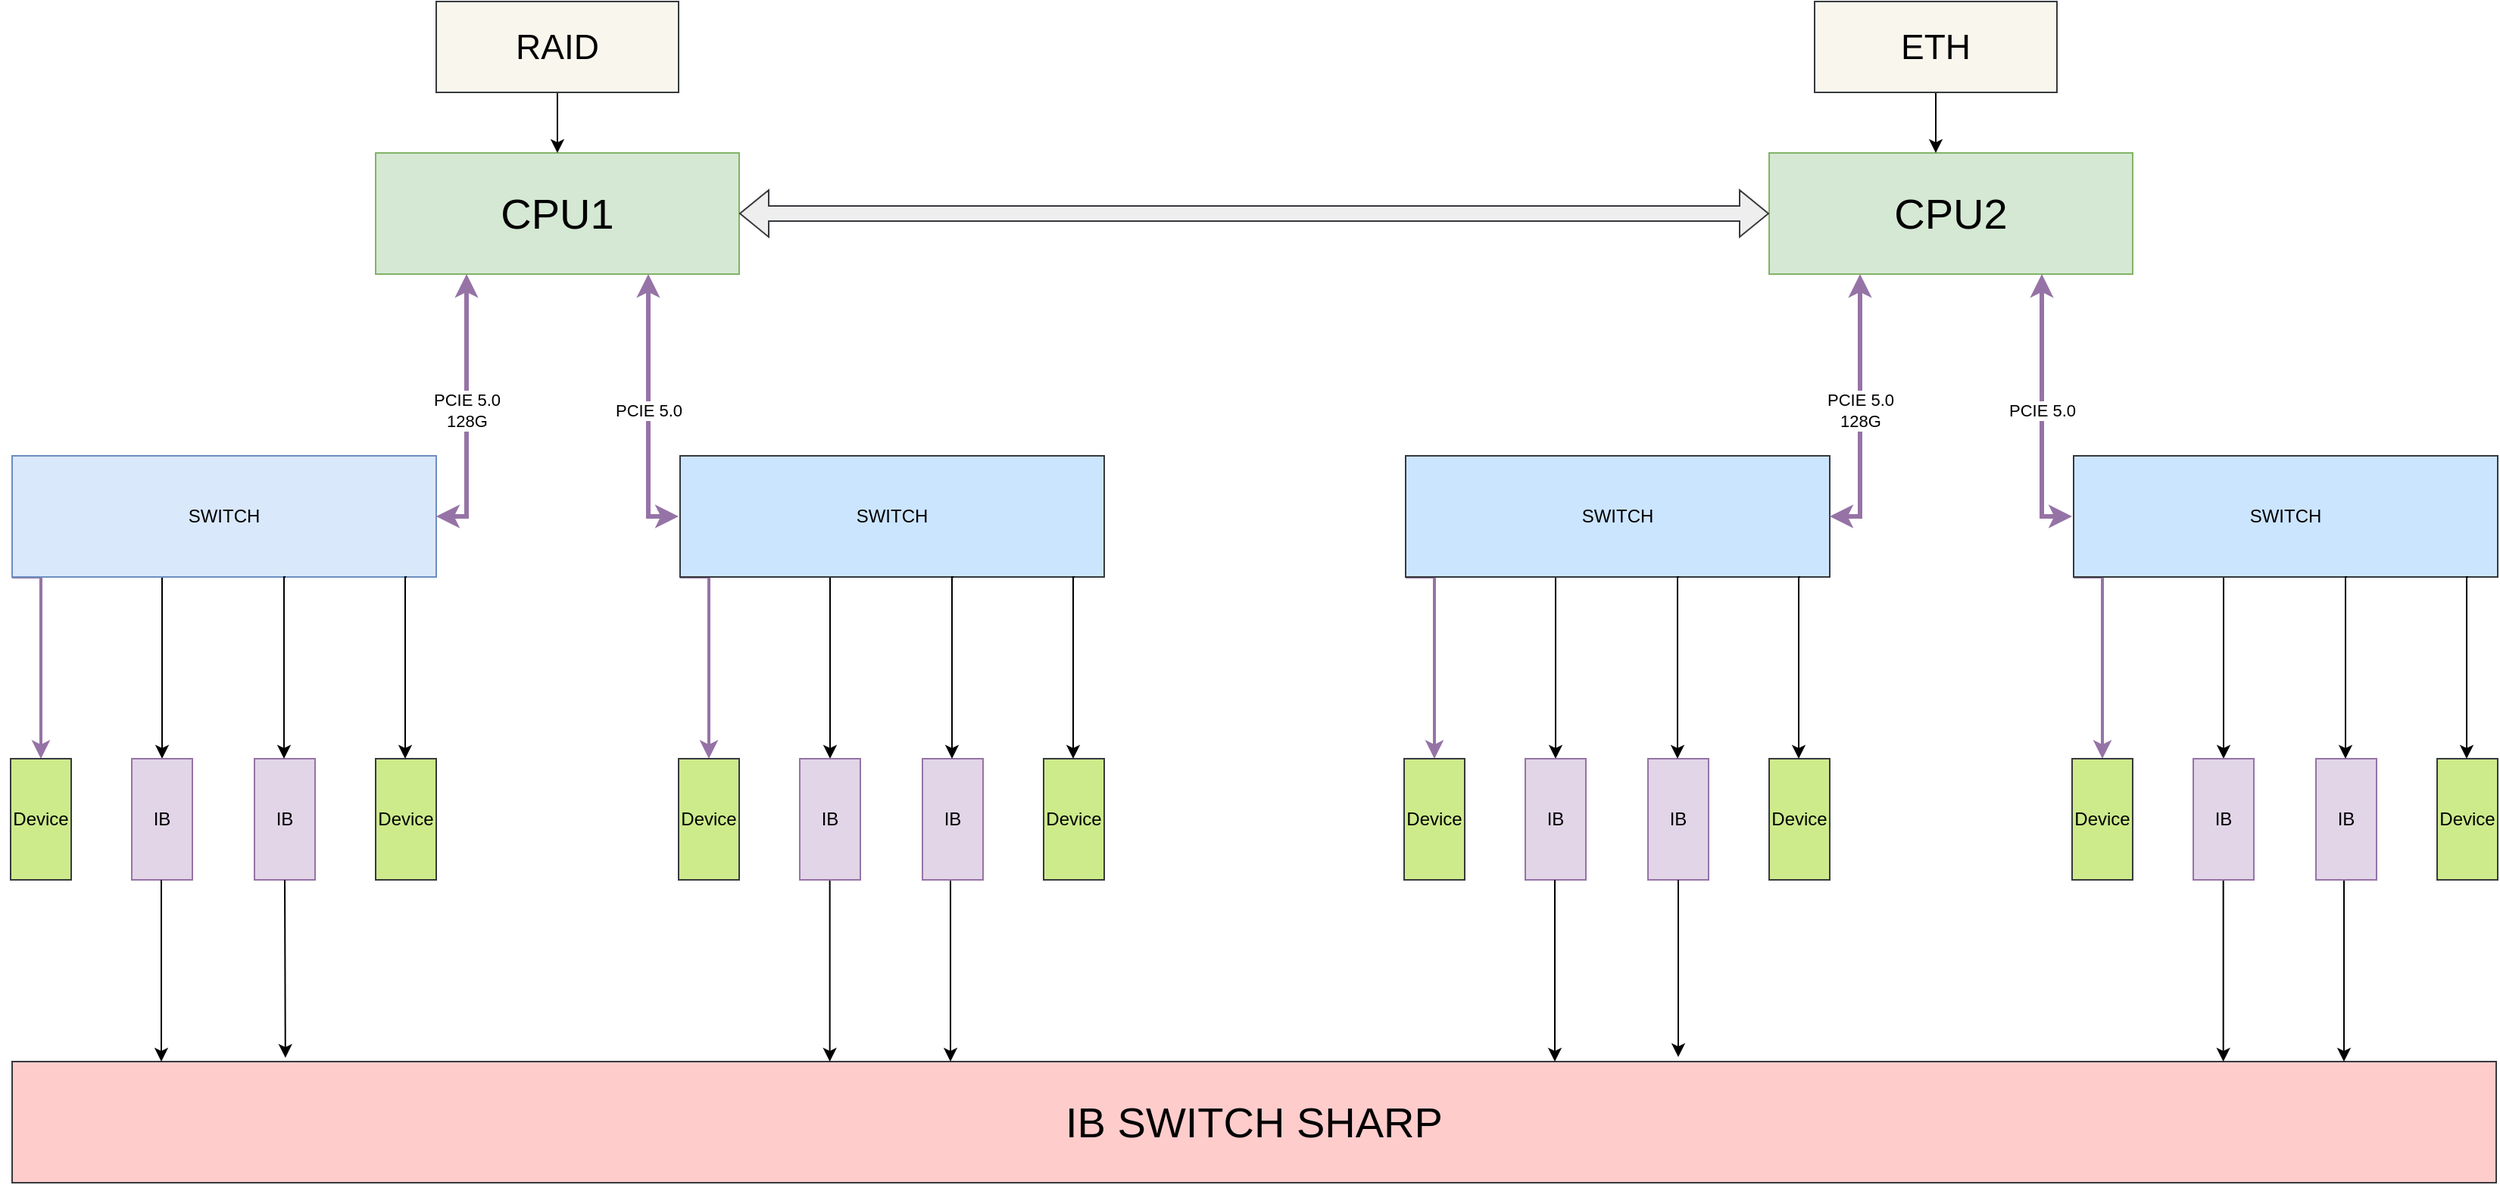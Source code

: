 <mxfile version="21.1.6" type="github">
  <diagram name="Page-1" id="OtXRAXoIm9ZtMbQRtGvd">
    <mxGraphModel dx="2620" dy="1449" grid="1" gridSize="10" guides="1" tooltips="1" connect="1" arrows="1" fold="1" page="1" pageScale="1" pageWidth="850" pageHeight="1100" math="0" shadow="0">
      <root>
        <mxCell id="0" />
        <mxCell id="1" parent="0" />
        <mxCell id="ZVxG6DAl9B7WvxPyJ5Zm-1" value="&lt;font style=&quot;font-size: 28px;&quot;&gt;CPU1&lt;/font&gt;" style="rounded=0;whiteSpace=wrap;html=1;fillColor=#d5e8d4;strokeColor=#82b366;" parent="1" vertex="1">
          <mxGeometry x="280" y="200" width="240" height="80" as="geometry" />
        </mxCell>
        <mxCell id="ZVxG6DAl9B7WvxPyJ5Zm-9" value="" style="edgeStyle=orthogonalEdgeStyle;rounded=0;orthogonalLoop=1;jettySize=auto;html=1;fillColor=#e1d5e7;strokeColor=#9673a6;strokeWidth=2;entryX=0.5;entryY=0;entryDx=0;entryDy=0;exitX=0;exitY=1;exitDx=0;exitDy=0;" parent="1" source="ZVxG6DAl9B7WvxPyJ5Zm-4" target="ZVxG6DAl9B7WvxPyJ5Zm-8" edge="1">
          <mxGeometry relative="1" as="geometry">
            <Array as="points">
              <mxPoint x="59" y="480" />
            </Array>
            <mxPoint x="60" y="480" as="sourcePoint" />
          </mxGeometry>
        </mxCell>
        <mxCell id="ZVxG6DAl9B7WvxPyJ5Zm-11" value="" style="edgeStyle=orthogonalEdgeStyle;rounded=0;orthogonalLoop=1;jettySize=auto;html=1;entryX=0.5;entryY=0;entryDx=0;entryDy=0;" parent="1" target="ZVxG6DAl9B7WvxPyJ5Zm-10" edge="1">
          <mxGeometry relative="1" as="geometry">
            <Array as="points">
              <mxPoint x="139" y="480" />
            </Array>
            <mxPoint x="140" y="480" as="sourcePoint" />
          </mxGeometry>
        </mxCell>
        <mxCell id="ZVxG6DAl9B7WvxPyJ5Zm-4" value="SWITCH" style="rounded=0;whiteSpace=wrap;html=1;fillColor=#dae8fc;strokeColor=#6c8ebf;" parent="1" vertex="1">
          <mxGeometry x="40" y="400" width="280" height="80" as="geometry" />
        </mxCell>
        <mxCell id="ZVxG6DAl9B7WvxPyJ5Zm-8" value="Device" style="rounded=0;whiteSpace=wrap;html=1;fillColor=#cdeb8b;strokeColor=#36393d;" parent="1" vertex="1">
          <mxGeometry x="39" y="600" width="40" height="80" as="geometry" />
        </mxCell>
        <mxCell id="ZVxG6DAl9B7WvxPyJ5Zm-10" value="IB" style="rounded=0;whiteSpace=wrap;html=1;fillColor=#e1d5e7;strokeColor=#9673a6;" parent="1" vertex="1">
          <mxGeometry x="119" y="600" width="40" height="80" as="geometry" />
        </mxCell>
        <mxCell id="ZVxG6DAl9B7WvxPyJ5Zm-12" value="IB" style="rounded=0;whiteSpace=wrap;html=1;fillColor=#e1d5e7;strokeColor=#9673a6;" parent="1" vertex="1">
          <mxGeometry x="200" y="600" width="40" height="80" as="geometry" />
        </mxCell>
        <mxCell id="ZVxG6DAl9B7WvxPyJ5Zm-14" value="Device" style="rounded=0;whiteSpace=wrap;html=1;fillColor=#cdeb8b;strokeColor=#36393d;" parent="1" vertex="1">
          <mxGeometry x="280" y="600" width="40" height="80" as="geometry" />
        </mxCell>
        <mxCell id="ZVxG6DAl9B7WvxPyJ5Zm-27" value="PCIE 5.0" style="endArrow=classic;startArrow=classic;html=1;rounded=0;entryX=0.75;entryY=1;entryDx=0;entryDy=0;exitX=0;exitY=0.5;exitDx=0;exitDy=0;strokeWidth=3;fillColor=#e1d5e7;strokeColor=#9673a6;" parent="1" target="ZVxG6DAl9B7WvxPyJ5Zm-1" edge="1">
          <mxGeometry width="50" height="50" relative="1" as="geometry">
            <mxPoint x="480" y="440" as="sourcePoint" />
            <mxPoint x="760" y="740" as="targetPoint" />
            <Array as="points">
              <mxPoint x="460" y="440" />
            </Array>
          </mxGeometry>
        </mxCell>
        <mxCell id="ZVxG6DAl9B7WvxPyJ5Zm-28" value="PCIE 5.0&lt;br&gt;128G" style="endArrow=classic;startArrow=classic;html=1;rounded=0;entryX=0.25;entryY=1;entryDx=0;entryDy=0;strokeWidth=3;fillColor=#e1d5e7;strokeColor=#9673a6;" parent="1" source="ZVxG6DAl9B7WvxPyJ5Zm-4" target="ZVxG6DAl9B7WvxPyJ5Zm-1" edge="1">
          <mxGeometry width="50" height="50" relative="1" as="geometry">
            <mxPoint x="570" y="450" as="sourcePoint" />
            <mxPoint x="410" y="290" as="targetPoint" />
            <Array as="points">
              <mxPoint x="340" y="440" />
            </Array>
          </mxGeometry>
        </mxCell>
        <mxCell id="ZVxG6DAl9B7WvxPyJ5Zm-29" value="&lt;font style=&quot;font-size: 28px;&quot;&gt;CPU2&lt;/font&gt;" style="rounded=0;whiteSpace=wrap;html=1;fillColor=#d5e8d4;strokeColor=#82b366;" parent="1" vertex="1">
          <mxGeometry x="1200" y="200" width="240" height="80" as="geometry" />
        </mxCell>
        <mxCell id="ZVxG6DAl9B7WvxPyJ5Zm-50" value="" style="shape=flexArrow;endArrow=classic;startArrow=classic;html=1;rounded=0;entryX=0;entryY=0.5;entryDx=0;entryDy=0;fillColor=#eeeeee;strokeColor=#36393d;" parent="1" source="ZVxG6DAl9B7WvxPyJ5Zm-1" target="ZVxG6DAl9B7WvxPyJ5Zm-29" edge="1">
          <mxGeometry width="100" height="100" relative="1" as="geometry">
            <mxPoint x="680" y="820" as="sourcePoint" />
            <mxPoint x="780" y="720" as="targetPoint" />
          </mxGeometry>
        </mxCell>
        <mxCell id="ZVxG6DAl9B7WvxPyJ5Zm-52" value="&lt;font style=&quot;font-size: 28px;&quot;&gt;IB SWITCH SHARP&lt;/font&gt;" style="rounded=0;whiteSpace=wrap;html=1;fillColor=#ffcccc;strokeColor=#36393d;" parent="1" vertex="1">
          <mxGeometry x="40" y="800" width="1640" height="80" as="geometry" />
        </mxCell>
        <mxCell id="Ee2Apzy48H1--FlRNFdk-3" value="" style="endArrow=classic;html=1;rounded=0;exitX=0.5;exitY=1;exitDx=0;exitDy=0;entryX=0.11;entryY=-0.032;entryDx=0;entryDy=0;entryPerimeter=0;" parent="1" source="ZVxG6DAl9B7WvxPyJ5Zm-12" edge="1" target="ZVxG6DAl9B7WvxPyJ5Zm-52">
          <mxGeometry width="50" height="50" relative="1" as="geometry">
            <mxPoint x="409" y="650" as="sourcePoint" />
            <mxPoint x="259.08" y="800.32" as="targetPoint" />
          </mxGeometry>
        </mxCell>
        <mxCell id="Ee2Apzy48H1--FlRNFdk-5" value="" style="endArrow=classic;html=1;rounded=0;exitX=0.5;exitY=1;exitDx=0;exitDy=0;entryX=0.131;entryY=0.004;entryDx=0;entryDy=0;entryPerimeter=0;" parent="1" edge="1">
          <mxGeometry width="50" height="50" relative="1" as="geometry">
            <mxPoint x="659.5" y="680" as="sourcePoint" />
            <mxPoint x="659.5" y="800" as="targetPoint" />
          </mxGeometry>
        </mxCell>
        <mxCell id="1z9y74VlIo8mX_Hv8q_E-3" value="" style="endArrow=classic;html=1;rounded=0;exitX=0.5;exitY=1;exitDx=0;exitDy=0;entryX=0.131;entryY=0.004;entryDx=0;entryDy=0;entryPerimeter=0;" parent="1" edge="1">
          <mxGeometry width="50" height="50" relative="1" as="geometry">
            <mxPoint x="579.83" y="680" as="sourcePoint" />
            <mxPoint x="579.83" y="800" as="targetPoint" />
          </mxGeometry>
        </mxCell>
        <mxCell id="1z9y74VlIo8mX_Hv8q_E-6" value="" style="endArrow=classic;html=1;rounded=0;exitX=0.5;exitY=1;exitDx=0;exitDy=0;entryX=0.131;entryY=0.004;entryDx=0;entryDy=0;entryPerimeter=0;" parent="1" edge="1">
          <mxGeometry width="50" height="50" relative="1" as="geometry">
            <mxPoint x="138.5" y="680" as="sourcePoint" />
            <mxPoint x="138.5" y="800" as="targetPoint" />
          </mxGeometry>
        </mxCell>
        <mxCell id="Twh8z_F3GMSRVOYdn1zy-4" value="" style="edgeStyle=orthogonalEdgeStyle;rounded=0;orthogonalLoop=1;jettySize=auto;html=1;entryX=0.5;entryY=0;entryDx=0;entryDy=0;" edge="1" parent="1">
          <mxGeometry relative="1" as="geometry">
            <Array as="points">
              <mxPoint x="219.5" y="480" />
            </Array>
            <mxPoint x="220.5" y="480" as="sourcePoint" />
            <mxPoint x="219.5" y="600" as="targetPoint" />
          </mxGeometry>
        </mxCell>
        <mxCell id="Twh8z_F3GMSRVOYdn1zy-5" value="" style="edgeStyle=orthogonalEdgeStyle;rounded=0;orthogonalLoop=1;jettySize=auto;html=1;entryX=0.5;entryY=0;entryDx=0;entryDy=0;" edge="1" parent="1">
          <mxGeometry relative="1" as="geometry">
            <Array as="points">
              <mxPoint x="299.5" y="480" />
            </Array>
            <mxPoint x="300.5" y="480" as="sourcePoint" />
            <mxPoint x="299.5" y="600" as="targetPoint" />
          </mxGeometry>
        </mxCell>
        <mxCell id="Twh8z_F3GMSRVOYdn1zy-6" value="" style="edgeStyle=orthogonalEdgeStyle;rounded=0;orthogonalLoop=1;jettySize=auto;html=1;fillColor=#e1d5e7;strokeColor=#9673a6;strokeWidth=2;entryX=0.5;entryY=0;entryDx=0;entryDy=0;exitX=0;exitY=1;exitDx=0;exitDy=0;" edge="1" parent="1" source="Twh8z_F3GMSRVOYdn1zy-8" target="Twh8z_F3GMSRVOYdn1zy-9">
          <mxGeometry relative="1" as="geometry">
            <Array as="points">
              <mxPoint x="500" y="480" />
            </Array>
            <mxPoint x="501" y="480" as="sourcePoint" />
          </mxGeometry>
        </mxCell>
        <mxCell id="Twh8z_F3GMSRVOYdn1zy-7" value="" style="edgeStyle=orthogonalEdgeStyle;rounded=0;orthogonalLoop=1;jettySize=auto;html=1;entryX=0.5;entryY=0;entryDx=0;entryDy=0;" edge="1" parent="1" target="Twh8z_F3GMSRVOYdn1zy-10">
          <mxGeometry relative="1" as="geometry">
            <Array as="points">
              <mxPoint x="580" y="480" />
            </Array>
            <mxPoint x="581" y="480" as="sourcePoint" />
          </mxGeometry>
        </mxCell>
        <mxCell id="Twh8z_F3GMSRVOYdn1zy-8" value="SWITCH" style="rounded=0;whiteSpace=wrap;html=1;fillColor=#cce5ff;strokeColor=#36393d;" vertex="1" parent="1">
          <mxGeometry x="481" y="400" width="280" height="80" as="geometry" />
        </mxCell>
        <mxCell id="Twh8z_F3GMSRVOYdn1zy-9" value="Device" style="rounded=0;whiteSpace=wrap;html=1;fillColor=#cdeb8b;strokeColor=#36393d;" vertex="1" parent="1">
          <mxGeometry x="480" y="600" width="40" height="80" as="geometry" />
        </mxCell>
        <mxCell id="Twh8z_F3GMSRVOYdn1zy-10" value="IB" style="rounded=0;whiteSpace=wrap;html=1;fillColor=#e1d5e7;strokeColor=#9673a6;" vertex="1" parent="1">
          <mxGeometry x="560" y="600" width="40" height="80" as="geometry" />
        </mxCell>
        <mxCell id="Twh8z_F3GMSRVOYdn1zy-11" value="IB" style="rounded=0;whiteSpace=wrap;html=1;fillColor=#e1d5e7;strokeColor=#9673a6;" vertex="1" parent="1">
          <mxGeometry x="641" y="600" width="40" height="80" as="geometry" />
        </mxCell>
        <mxCell id="Twh8z_F3GMSRVOYdn1zy-12" value="Device" style="rounded=0;whiteSpace=wrap;html=1;fillColor=#cdeb8b;strokeColor=#36393d;" vertex="1" parent="1">
          <mxGeometry x="721" y="600" width="40" height="80" as="geometry" />
        </mxCell>
        <mxCell id="Twh8z_F3GMSRVOYdn1zy-13" value="" style="edgeStyle=orthogonalEdgeStyle;rounded=0;orthogonalLoop=1;jettySize=auto;html=1;entryX=0.5;entryY=0;entryDx=0;entryDy=0;" edge="1" parent="1">
          <mxGeometry relative="1" as="geometry">
            <Array as="points">
              <mxPoint x="660.5" y="480" />
            </Array>
            <mxPoint x="661.5" y="480" as="sourcePoint" />
            <mxPoint x="660.5" y="600" as="targetPoint" />
          </mxGeometry>
        </mxCell>
        <mxCell id="Twh8z_F3GMSRVOYdn1zy-14" value="" style="edgeStyle=orthogonalEdgeStyle;rounded=0;orthogonalLoop=1;jettySize=auto;html=1;entryX=0.5;entryY=0;entryDx=0;entryDy=0;" edge="1" parent="1">
          <mxGeometry relative="1" as="geometry">
            <Array as="points">
              <mxPoint x="740.5" y="480" />
            </Array>
            <mxPoint x="741.5" y="480" as="sourcePoint" />
            <mxPoint x="740.5" y="600" as="targetPoint" />
          </mxGeometry>
        </mxCell>
        <mxCell id="Twh8z_F3GMSRVOYdn1zy-39" value="" style="edgeStyle=orthogonalEdgeStyle;rounded=0;orthogonalLoop=1;jettySize=auto;html=1;fillColor=#e1d5e7;strokeColor=#9673a6;strokeWidth=2;entryX=0.5;entryY=0;entryDx=0;entryDy=0;exitX=0;exitY=1;exitDx=0;exitDy=0;" edge="1" parent="1" source="Twh8z_F3GMSRVOYdn1zy-41" target="Twh8z_F3GMSRVOYdn1zy-42">
          <mxGeometry relative="1" as="geometry">
            <Array as="points">
              <mxPoint x="979" y="480" />
            </Array>
            <mxPoint x="980" y="480" as="sourcePoint" />
          </mxGeometry>
        </mxCell>
        <mxCell id="Twh8z_F3GMSRVOYdn1zy-40" value="" style="edgeStyle=orthogonalEdgeStyle;rounded=0;orthogonalLoop=1;jettySize=auto;html=1;entryX=0.5;entryY=0;entryDx=0;entryDy=0;" edge="1" parent="1" target="Twh8z_F3GMSRVOYdn1zy-43">
          <mxGeometry relative="1" as="geometry">
            <Array as="points">
              <mxPoint x="1059" y="480" />
            </Array>
            <mxPoint x="1060" y="480" as="sourcePoint" />
          </mxGeometry>
        </mxCell>
        <mxCell id="Twh8z_F3GMSRVOYdn1zy-41" value="SWITCH" style="rounded=0;whiteSpace=wrap;html=1;fillColor=#cce5ff;strokeColor=#36393d;" vertex="1" parent="1">
          <mxGeometry x="960" y="400" width="280" height="80" as="geometry" />
        </mxCell>
        <mxCell id="Twh8z_F3GMSRVOYdn1zy-42" value="Device" style="rounded=0;whiteSpace=wrap;html=1;fillColor=#cdeb8b;strokeColor=#36393d;" vertex="1" parent="1">
          <mxGeometry x="959" y="600" width="40" height="80" as="geometry" />
        </mxCell>
        <mxCell id="Twh8z_F3GMSRVOYdn1zy-43" value="IB" style="rounded=0;whiteSpace=wrap;html=1;fillColor=#e1d5e7;strokeColor=#9673a6;" vertex="1" parent="1">
          <mxGeometry x="1039" y="600" width="40" height="80" as="geometry" />
        </mxCell>
        <mxCell id="Twh8z_F3GMSRVOYdn1zy-44" value="IB" style="rounded=0;whiteSpace=wrap;html=1;fillColor=#e1d5e7;strokeColor=#9673a6;" vertex="1" parent="1">
          <mxGeometry x="1120" y="600" width="40" height="80" as="geometry" />
        </mxCell>
        <mxCell id="Twh8z_F3GMSRVOYdn1zy-45" value="Device" style="rounded=0;whiteSpace=wrap;html=1;fillColor=#cdeb8b;strokeColor=#36393d;" vertex="1" parent="1">
          <mxGeometry x="1200" y="600" width="40" height="80" as="geometry" />
        </mxCell>
        <mxCell id="Twh8z_F3GMSRVOYdn1zy-46" value="PCIE 5.0" style="endArrow=classic;startArrow=classic;html=1;rounded=0;entryX=0.75;entryY=1;entryDx=0;entryDy=0;exitX=0;exitY=0.5;exitDx=0;exitDy=0;strokeWidth=3;fillColor=#e1d5e7;strokeColor=#9673a6;" edge="1" parent="1">
          <mxGeometry width="50" height="50" relative="1" as="geometry">
            <mxPoint x="1400" y="440" as="sourcePoint" />
            <mxPoint x="1380" y="280" as="targetPoint" />
            <Array as="points">
              <mxPoint x="1380" y="440" />
            </Array>
          </mxGeometry>
        </mxCell>
        <mxCell id="Twh8z_F3GMSRVOYdn1zy-47" value="PCIE 5.0&lt;br&gt;128G" style="endArrow=classic;startArrow=classic;html=1;rounded=0;entryX=0.25;entryY=1;entryDx=0;entryDy=0;strokeWidth=3;fillColor=#e1d5e7;strokeColor=#9673a6;" edge="1" parent="1" source="Twh8z_F3GMSRVOYdn1zy-41">
          <mxGeometry width="50" height="50" relative="1" as="geometry">
            <mxPoint x="1490" y="450" as="sourcePoint" />
            <mxPoint x="1260" y="280" as="targetPoint" />
            <Array as="points">
              <mxPoint x="1260" y="440" />
            </Array>
          </mxGeometry>
        </mxCell>
        <mxCell id="Twh8z_F3GMSRVOYdn1zy-48" value="" style="endArrow=classic;html=1;rounded=0;exitX=0.5;exitY=1;exitDx=0;exitDy=0;entryX=0.11;entryY=-0.032;entryDx=0;entryDy=0;entryPerimeter=0;" edge="1" parent="1" source="Twh8z_F3GMSRVOYdn1zy-44">
          <mxGeometry width="50" height="50" relative="1" as="geometry">
            <mxPoint x="1329" y="650" as="sourcePoint" />
            <mxPoint x="1140" y="797" as="targetPoint" />
          </mxGeometry>
        </mxCell>
        <mxCell id="Twh8z_F3GMSRVOYdn1zy-49" value="" style="endArrow=classic;html=1;rounded=0;exitX=0.5;exitY=1;exitDx=0;exitDy=0;entryX=0.131;entryY=0.004;entryDx=0;entryDy=0;entryPerimeter=0;" edge="1" parent="1">
          <mxGeometry width="50" height="50" relative="1" as="geometry">
            <mxPoint x="1579.5" y="680" as="sourcePoint" />
            <mxPoint x="1579.5" y="800" as="targetPoint" />
          </mxGeometry>
        </mxCell>
        <mxCell id="Twh8z_F3GMSRVOYdn1zy-50" value="" style="endArrow=classic;html=1;rounded=0;exitX=0.5;exitY=1;exitDx=0;exitDy=0;entryX=0.131;entryY=0.004;entryDx=0;entryDy=0;entryPerimeter=0;" edge="1" parent="1">
          <mxGeometry width="50" height="50" relative="1" as="geometry">
            <mxPoint x="1499.83" y="680" as="sourcePoint" />
            <mxPoint x="1499.83" y="800" as="targetPoint" />
          </mxGeometry>
        </mxCell>
        <mxCell id="Twh8z_F3GMSRVOYdn1zy-51" value="" style="endArrow=classic;html=1;rounded=0;exitX=0.5;exitY=1;exitDx=0;exitDy=0;entryX=0.131;entryY=0.004;entryDx=0;entryDy=0;entryPerimeter=0;" edge="1" parent="1">
          <mxGeometry width="50" height="50" relative="1" as="geometry">
            <mxPoint x="1058.5" y="680" as="sourcePoint" />
            <mxPoint x="1058.5" y="800" as="targetPoint" />
          </mxGeometry>
        </mxCell>
        <mxCell id="Twh8z_F3GMSRVOYdn1zy-52" value="" style="edgeStyle=orthogonalEdgeStyle;rounded=0;orthogonalLoop=1;jettySize=auto;html=1;entryX=0.5;entryY=0;entryDx=0;entryDy=0;" edge="1" parent="1">
          <mxGeometry relative="1" as="geometry">
            <Array as="points">
              <mxPoint x="1139.5" y="480" />
            </Array>
            <mxPoint x="1140.5" y="480" as="sourcePoint" />
            <mxPoint x="1139.5" y="600" as="targetPoint" />
          </mxGeometry>
        </mxCell>
        <mxCell id="Twh8z_F3GMSRVOYdn1zy-53" value="" style="edgeStyle=orthogonalEdgeStyle;rounded=0;orthogonalLoop=1;jettySize=auto;html=1;entryX=0.5;entryY=0;entryDx=0;entryDy=0;" edge="1" parent="1">
          <mxGeometry relative="1" as="geometry">
            <Array as="points">
              <mxPoint x="1219.5" y="480" />
            </Array>
            <mxPoint x="1220.5" y="480" as="sourcePoint" />
            <mxPoint x="1219.5" y="600" as="targetPoint" />
          </mxGeometry>
        </mxCell>
        <mxCell id="Twh8z_F3GMSRVOYdn1zy-54" value="" style="edgeStyle=orthogonalEdgeStyle;rounded=0;orthogonalLoop=1;jettySize=auto;html=1;fillColor=#e1d5e7;strokeColor=#9673a6;strokeWidth=2;entryX=0.5;entryY=0;entryDx=0;entryDy=0;exitX=0;exitY=1;exitDx=0;exitDy=0;" edge="1" parent="1" source="Twh8z_F3GMSRVOYdn1zy-56" target="Twh8z_F3GMSRVOYdn1zy-57">
          <mxGeometry relative="1" as="geometry">
            <Array as="points">
              <mxPoint x="1420" y="480" />
            </Array>
            <mxPoint x="1421" y="480" as="sourcePoint" />
          </mxGeometry>
        </mxCell>
        <mxCell id="Twh8z_F3GMSRVOYdn1zy-55" value="" style="edgeStyle=orthogonalEdgeStyle;rounded=0;orthogonalLoop=1;jettySize=auto;html=1;entryX=0.5;entryY=0;entryDx=0;entryDy=0;" edge="1" parent="1" target="Twh8z_F3GMSRVOYdn1zy-58">
          <mxGeometry relative="1" as="geometry">
            <Array as="points">
              <mxPoint x="1500" y="480" />
            </Array>
            <mxPoint x="1501" y="480" as="sourcePoint" />
          </mxGeometry>
        </mxCell>
        <mxCell id="Twh8z_F3GMSRVOYdn1zy-56" value="SWITCH" style="rounded=0;whiteSpace=wrap;html=1;fillColor=#cce5ff;strokeColor=#36393d;" vertex="1" parent="1">
          <mxGeometry x="1401" y="400" width="280" height="80" as="geometry" />
        </mxCell>
        <mxCell id="Twh8z_F3GMSRVOYdn1zy-57" value="Device" style="rounded=0;whiteSpace=wrap;html=1;fillColor=#cdeb8b;strokeColor=#36393d;" vertex="1" parent="1">
          <mxGeometry x="1400" y="600" width="40" height="80" as="geometry" />
        </mxCell>
        <mxCell id="Twh8z_F3GMSRVOYdn1zy-58" value="IB" style="rounded=0;whiteSpace=wrap;html=1;fillColor=#e1d5e7;strokeColor=#9673a6;" vertex="1" parent="1">
          <mxGeometry x="1480" y="600" width="40" height="80" as="geometry" />
        </mxCell>
        <mxCell id="Twh8z_F3GMSRVOYdn1zy-59" value="IB" style="rounded=0;whiteSpace=wrap;html=1;fillColor=#e1d5e7;strokeColor=#9673a6;" vertex="1" parent="1">
          <mxGeometry x="1561" y="600" width="40" height="80" as="geometry" />
        </mxCell>
        <mxCell id="Twh8z_F3GMSRVOYdn1zy-60" value="Device" style="rounded=0;whiteSpace=wrap;html=1;fillColor=#cdeb8b;strokeColor=#36393d;" vertex="1" parent="1">
          <mxGeometry x="1641" y="600" width="40" height="80" as="geometry" />
        </mxCell>
        <mxCell id="Twh8z_F3GMSRVOYdn1zy-61" value="" style="edgeStyle=orthogonalEdgeStyle;rounded=0;orthogonalLoop=1;jettySize=auto;html=1;entryX=0.5;entryY=0;entryDx=0;entryDy=0;" edge="1" parent="1">
          <mxGeometry relative="1" as="geometry">
            <Array as="points">
              <mxPoint x="1580.5" y="480" />
            </Array>
            <mxPoint x="1581.5" y="480" as="sourcePoint" />
            <mxPoint x="1580.5" y="600" as="targetPoint" />
          </mxGeometry>
        </mxCell>
        <mxCell id="Twh8z_F3GMSRVOYdn1zy-62" value="" style="edgeStyle=orthogonalEdgeStyle;rounded=0;orthogonalLoop=1;jettySize=auto;html=1;entryX=0.5;entryY=0;entryDx=0;entryDy=0;" edge="1" parent="1">
          <mxGeometry relative="1" as="geometry">
            <Array as="points">
              <mxPoint x="1660.5" y="480" />
            </Array>
            <mxPoint x="1661.5" y="480" as="sourcePoint" />
            <mxPoint x="1660.5" y="600" as="targetPoint" />
          </mxGeometry>
        </mxCell>
        <mxCell id="Twh8z_F3GMSRVOYdn1zy-64" value="" style="edgeStyle=orthogonalEdgeStyle;rounded=0;orthogonalLoop=1;jettySize=auto;html=1;" edge="1" parent="1" source="Twh8z_F3GMSRVOYdn1zy-63" target="ZVxG6DAl9B7WvxPyJ5Zm-1">
          <mxGeometry relative="1" as="geometry" />
        </mxCell>
        <mxCell id="Twh8z_F3GMSRVOYdn1zy-63" value="&lt;font style=&quot;font-size: 23px;&quot;&gt;RAID&lt;/font&gt;" style="rounded=0;whiteSpace=wrap;html=1;fillColor=#f9f7ed;strokeColor=#36393d;" vertex="1" parent="1">
          <mxGeometry x="320" y="100" width="160" height="60" as="geometry" />
        </mxCell>
        <mxCell id="Twh8z_F3GMSRVOYdn1zy-65" value="" style="edgeStyle=orthogonalEdgeStyle;rounded=0;orthogonalLoop=1;jettySize=auto;html=1;" edge="1" parent="1" source="Twh8z_F3GMSRVOYdn1zy-66">
          <mxGeometry relative="1" as="geometry">
            <mxPoint x="1310" y="200" as="targetPoint" />
          </mxGeometry>
        </mxCell>
        <mxCell id="Twh8z_F3GMSRVOYdn1zy-66" value="&lt;span style=&quot;font-size: 23px;&quot;&gt;ETH&lt;/span&gt;" style="rounded=0;whiteSpace=wrap;html=1;fillColor=#f9f7ed;strokeColor=#36393d;" vertex="1" parent="1">
          <mxGeometry x="1230" y="100" width="160" height="60" as="geometry" />
        </mxCell>
      </root>
    </mxGraphModel>
  </diagram>
</mxfile>
